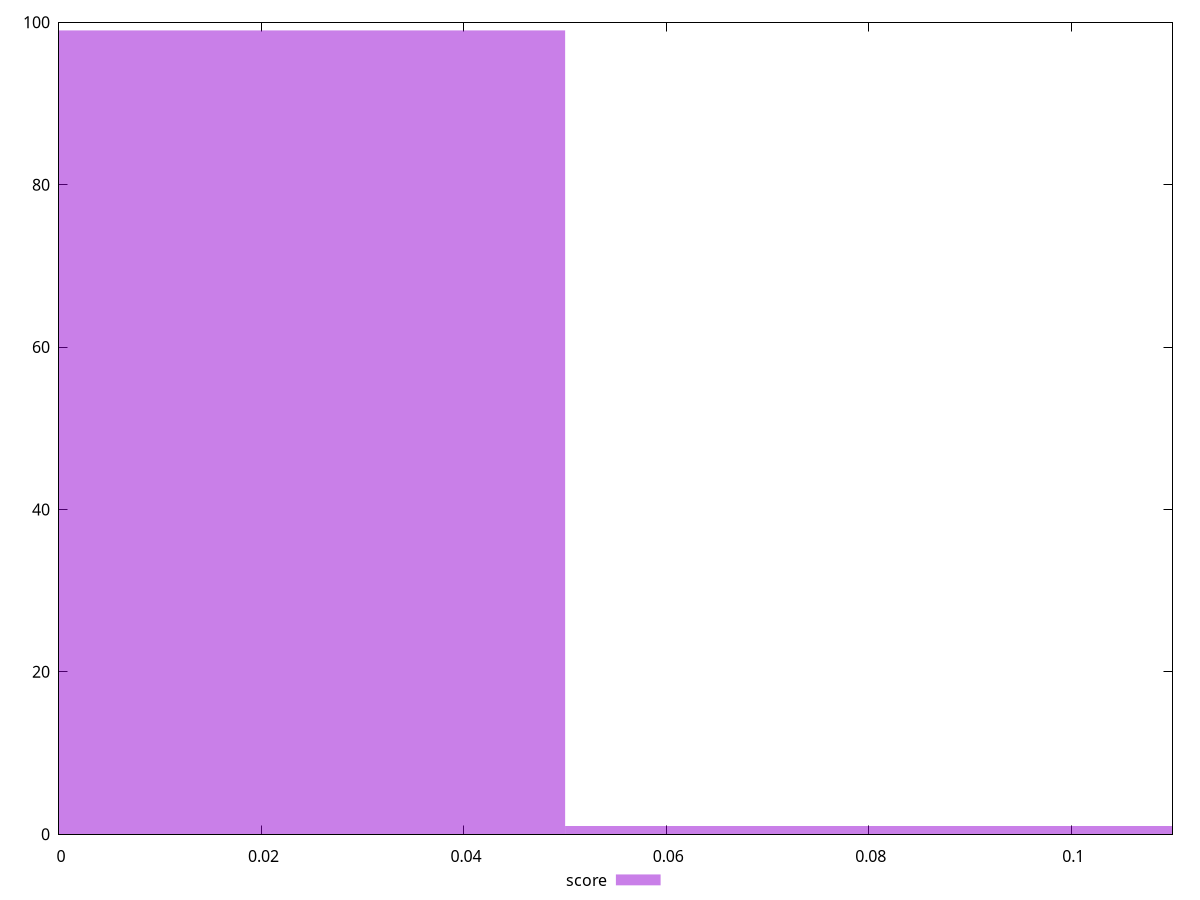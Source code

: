 reset

$score <<EOF
0 99
0.1 1
EOF

set key outside below
set boxwidth 0.1
set xrange [0:0.11]
set yrange [0:100]
set trange [0:100]
set style fill transparent solid 0.5 noborder
set terminal svg size 640, 490 enhanced background rgb 'white'
set output "report_00017_2021-02-10T15-08-03.406Z/unused-javascript/samples/pages/score/histogram.svg"

plot $score title "score" with boxes

reset
